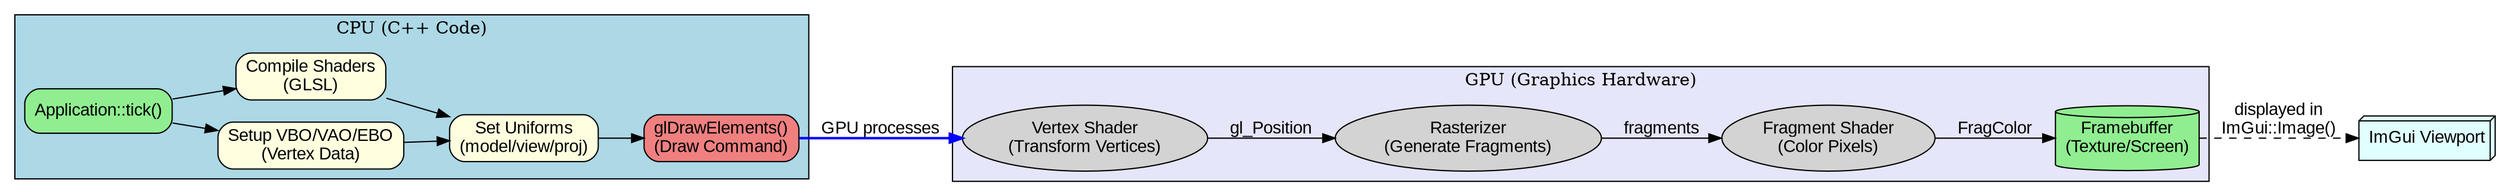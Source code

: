 /**
 * @file opengl_pipeline.dot
 * @brief OpenGL rendering pipeline diagram
 */

digraph OpenGLPipeline {
    rankdir=LR;
    node [shape=box, style="rounded,filled", fontname="Arial"];
    edge [fontname="Arial"];

    // CPU Side
    subgraph cluster_cpu {
        label="CPU (C++ Code)";
        style=filled;
        fillcolor=lightblue;

        app_tick [label="Application::tick()", fillcolor=lightgreen];
        setup_buffers [label="Setup VBO/VAO/EBO\n(Vertex Data)", fillcolor=lightyellow];
        compile_shaders [label="Compile Shaders\n(GLSL)", fillcolor=lightyellow];
        set_uniforms [label="Set Uniforms\n(model/view/proj)", fillcolor=lightyellow];
        draw_call [label="glDrawElements()\n(Draw Command)", fillcolor=lightcoral];
    }

    // GPU Side
    subgraph cluster_gpu {
        label="GPU (Graphics Hardware)";
        style=filled;
        fillcolor=lavender;

        vertex_shader [label="Vertex Shader\n(Transform Vertices)", shape=ellipse];
        rasterizer [label="Rasterizer\n(Generate Fragments)", shape=ellipse];
        fragment_shader [label="Fragment Shader\n(Color Pixels)", shape=ellipse];
        framebuffer [label="Framebuffer\n(Texture/Screen)", shape=cylinder, fillcolor=lightgreen];
    }

    // Flow
    app_tick -> setup_buffers;
    app_tick -> compile_shaders;
    setup_buffers -> set_uniforms;
    compile_shaders -> set_uniforms;
    set_uniforms -> draw_call;

    draw_call -> vertex_shader [label="GPU processes", style=bold, color=blue];
    vertex_shader -> rasterizer [label="gl_Position"];
    rasterizer -> fragment_shader [label="fragments"];
    fragment_shader -> framebuffer [label="FragColor"];

    // Output
    framebuffer -> imgui [label="displayed in\nImGui::Image()", style=dashed];
    imgui [label="ImGui Viewport", shape=box3d, fillcolor=lightcyan];
}
